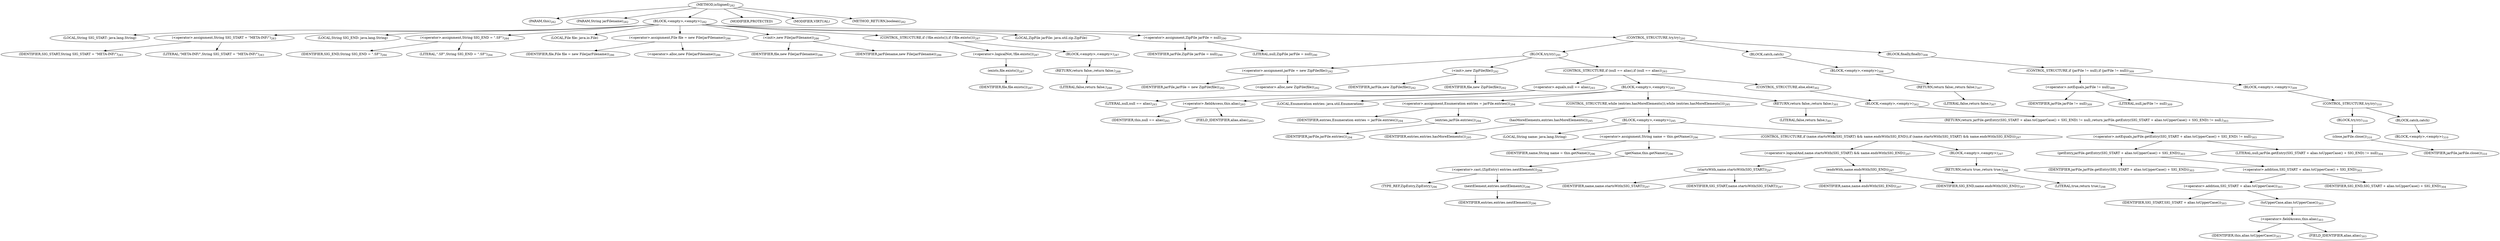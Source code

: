 digraph "isSigned" {  
"619" [label = <(METHOD,isSigned)<SUB>282</SUB>> ]
"620" [label = <(PARAM,this)<SUB>282</SUB>> ]
"621" [label = <(PARAM,String jarFilename)<SUB>282</SUB>> ]
"622" [label = <(BLOCK,&lt;empty&gt;,&lt;empty&gt;)<SUB>282</SUB>> ]
"623" [label = <(LOCAL,String SIG_START: java.lang.String)> ]
"624" [label = <(&lt;operator&gt;.assignment,String SIG_START = &quot;META-INF/&quot;)<SUB>283</SUB>> ]
"625" [label = <(IDENTIFIER,SIG_START,String SIG_START = &quot;META-INF/&quot;)<SUB>283</SUB>> ]
"626" [label = <(LITERAL,&quot;META-INF/&quot;,String SIG_START = &quot;META-INF/&quot;)<SUB>283</SUB>> ]
"627" [label = <(LOCAL,String SIG_END: java.lang.String)> ]
"628" [label = <(&lt;operator&gt;.assignment,String SIG_END = &quot;.SF&quot;)<SUB>284</SUB>> ]
"629" [label = <(IDENTIFIER,SIG_END,String SIG_END = &quot;.SF&quot;)<SUB>284</SUB>> ]
"630" [label = <(LITERAL,&quot;.SF&quot;,String SIG_END = &quot;.SF&quot;)<SUB>284</SUB>> ]
"43" [label = <(LOCAL,File file: java.io.File)> ]
"631" [label = <(&lt;operator&gt;.assignment,File file = new File(jarFilename))<SUB>286</SUB>> ]
"632" [label = <(IDENTIFIER,file,File file = new File(jarFilename))<SUB>286</SUB>> ]
"633" [label = <(&lt;operator&gt;.alloc,new File(jarFilename))<SUB>286</SUB>> ]
"634" [label = <(&lt;init&gt;,new File(jarFilename))<SUB>286</SUB>> ]
"42" [label = <(IDENTIFIER,file,new File(jarFilename))<SUB>286</SUB>> ]
"635" [label = <(IDENTIFIER,jarFilename,new File(jarFilename))<SUB>286</SUB>> ]
"636" [label = <(CONTROL_STRUCTURE,if (!file.exists()),if (!file.exists()))<SUB>287</SUB>> ]
"637" [label = <(&lt;operator&gt;.logicalNot,!file.exists())<SUB>287</SUB>> ]
"638" [label = <(exists,file.exists())<SUB>287</SUB>> ]
"639" [label = <(IDENTIFIER,file,file.exists())<SUB>287</SUB>> ]
"640" [label = <(BLOCK,&lt;empty&gt;,&lt;empty&gt;)<SUB>287</SUB>> ]
"641" [label = <(RETURN,return false;,return false;)<SUB>288</SUB>> ]
"642" [label = <(LITERAL,false,return false;)<SUB>288</SUB>> ]
"45" [label = <(LOCAL,ZipFile jarFile: java.util.zip.ZipFile)> ]
"643" [label = <(&lt;operator&gt;.assignment,ZipFile jarFile = null)<SUB>290</SUB>> ]
"644" [label = <(IDENTIFIER,jarFile,ZipFile jarFile = null)<SUB>290</SUB>> ]
"645" [label = <(LITERAL,null,ZipFile jarFile = null)<SUB>290</SUB>> ]
"646" [label = <(CONTROL_STRUCTURE,try,try)<SUB>291</SUB>> ]
"647" [label = <(BLOCK,try,try)<SUB>291</SUB>> ]
"648" [label = <(&lt;operator&gt;.assignment,jarFile = new ZipFile(file))<SUB>292</SUB>> ]
"649" [label = <(IDENTIFIER,jarFile,jarFile = new ZipFile(file))<SUB>292</SUB>> ]
"650" [label = <(&lt;operator&gt;.alloc,new ZipFile(file))<SUB>292</SUB>> ]
"651" [label = <(&lt;init&gt;,new ZipFile(file))<SUB>292</SUB>> ]
"44" [label = <(IDENTIFIER,jarFile,new ZipFile(file))<SUB>292</SUB>> ]
"652" [label = <(IDENTIFIER,file,new ZipFile(file))<SUB>292</SUB>> ]
"653" [label = <(CONTROL_STRUCTURE,if (null == alias),if (null == alias))<SUB>293</SUB>> ]
"654" [label = <(&lt;operator&gt;.equals,null == alias)<SUB>293</SUB>> ]
"655" [label = <(LITERAL,null,null == alias)<SUB>293</SUB>> ]
"656" [label = <(&lt;operator&gt;.fieldAccess,this.alias)<SUB>293</SUB>> ]
"657" [label = <(IDENTIFIER,this,null == alias)<SUB>293</SUB>> ]
"658" [label = <(FIELD_IDENTIFIER,alias,alias)<SUB>293</SUB>> ]
"659" [label = <(BLOCK,&lt;empty&gt;,&lt;empty&gt;)<SUB>293</SUB>> ]
"660" [label = <(LOCAL,Enumeration entries: java.util.Enumeration)> ]
"661" [label = <(&lt;operator&gt;.assignment,Enumeration entries = jarFile.entries())<SUB>294</SUB>> ]
"662" [label = <(IDENTIFIER,entries,Enumeration entries = jarFile.entries())<SUB>294</SUB>> ]
"663" [label = <(entries,jarFile.entries())<SUB>294</SUB>> ]
"664" [label = <(IDENTIFIER,jarFile,jarFile.entries())<SUB>294</SUB>> ]
"665" [label = <(CONTROL_STRUCTURE,while (entries.hasMoreElements()),while (entries.hasMoreElements()))<SUB>295</SUB>> ]
"666" [label = <(hasMoreElements,entries.hasMoreElements())<SUB>295</SUB>> ]
"667" [label = <(IDENTIFIER,entries,entries.hasMoreElements())<SUB>295</SUB>> ]
"668" [label = <(BLOCK,&lt;empty&gt;,&lt;empty&gt;)<SUB>295</SUB>> ]
"669" [label = <(LOCAL,String name: java.lang.String)> ]
"670" [label = <(&lt;operator&gt;.assignment,String name = this.getName())<SUB>296</SUB>> ]
"671" [label = <(IDENTIFIER,name,String name = this.getName())<SUB>296</SUB>> ]
"672" [label = <(getName,this.getName())<SUB>296</SUB>> ]
"673" [label = <(&lt;operator&gt;.cast,(ZipEntry) entries.nextElement())<SUB>296</SUB>> ]
"674" [label = <(TYPE_REF,ZipEntry,ZipEntry)<SUB>296</SUB>> ]
"675" [label = <(nextElement,entries.nextElement())<SUB>296</SUB>> ]
"676" [label = <(IDENTIFIER,entries,entries.nextElement())<SUB>296</SUB>> ]
"677" [label = <(CONTROL_STRUCTURE,if (name.startsWith(SIG_START) &amp;&amp; name.endsWith(SIG_END)),if (name.startsWith(SIG_START) &amp;&amp; name.endsWith(SIG_END)))<SUB>297</SUB>> ]
"678" [label = <(&lt;operator&gt;.logicalAnd,name.startsWith(SIG_START) &amp;&amp; name.endsWith(SIG_END))<SUB>297</SUB>> ]
"679" [label = <(startsWith,name.startsWith(SIG_START))<SUB>297</SUB>> ]
"680" [label = <(IDENTIFIER,name,name.startsWith(SIG_START))<SUB>297</SUB>> ]
"681" [label = <(IDENTIFIER,SIG_START,name.startsWith(SIG_START))<SUB>297</SUB>> ]
"682" [label = <(endsWith,name.endsWith(SIG_END))<SUB>297</SUB>> ]
"683" [label = <(IDENTIFIER,name,name.endsWith(SIG_END))<SUB>297</SUB>> ]
"684" [label = <(IDENTIFIER,SIG_END,name.endsWith(SIG_END))<SUB>297</SUB>> ]
"685" [label = <(BLOCK,&lt;empty&gt;,&lt;empty&gt;)<SUB>297</SUB>> ]
"686" [label = <(RETURN,return true;,return true;)<SUB>298</SUB>> ]
"687" [label = <(LITERAL,true,return true;)<SUB>298</SUB>> ]
"688" [label = <(RETURN,return false;,return false;)<SUB>301</SUB>> ]
"689" [label = <(LITERAL,false,return false;)<SUB>301</SUB>> ]
"690" [label = <(CONTROL_STRUCTURE,else,else)<SUB>302</SUB>> ]
"691" [label = <(BLOCK,&lt;empty&gt;,&lt;empty&gt;)<SUB>302</SUB>> ]
"692" [label = <(RETURN,return jarFile.getEntry(SIG_START + alias.toUpperCase() + SIG_END) != null;,return jarFile.getEntry(SIG_START + alias.toUpperCase() + SIG_END) != null;)<SUB>303</SUB>> ]
"693" [label = <(&lt;operator&gt;.notEquals,jarFile.getEntry(SIG_START + alias.toUpperCase() + SIG_END) != null)<SUB>303</SUB>> ]
"694" [label = <(getEntry,jarFile.getEntry(SIG_START + alias.toUpperCase() + SIG_END))<SUB>303</SUB>> ]
"695" [label = <(IDENTIFIER,jarFile,jarFile.getEntry(SIG_START + alias.toUpperCase() + SIG_END))<SUB>303</SUB>> ]
"696" [label = <(&lt;operator&gt;.addition,SIG_START + alias.toUpperCase() + SIG_END)<SUB>303</SUB>> ]
"697" [label = <(&lt;operator&gt;.addition,SIG_START + alias.toUpperCase())<SUB>303</SUB>> ]
"698" [label = <(IDENTIFIER,SIG_START,SIG_START + alias.toUpperCase())<SUB>303</SUB>> ]
"699" [label = <(toUpperCase,alias.toUpperCase())<SUB>303</SUB>> ]
"700" [label = <(&lt;operator&gt;.fieldAccess,this.alias)<SUB>303</SUB>> ]
"701" [label = <(IDENTIFIER,this,alias.toUpperCase())<SUB>303</SUB>> ]
"702" [label = <(FIELD_IDENTIFIER,alias,alias)<SUB>303</SUB>> ]
"703" [label = <(IDENTIFIER,SIG_END,SIG_START + alias.toUpperCase() + SIG_END)<SUB>304</SUB>> ]
"704" [label = <(LITERAL,null,jarFile.getEntry(SIG_START + alias.toUpperCase() + SIG_END) != null)<SUB>304</SUB>> ]
"705" [label = <(BLOCK,catch,catch)> ]
"706" [label = <(BLOCK,&lt;empty&gt;,&lt;empty&gt;)<SUB>306</SUB>> ]
"707" [label = <(RETURN,return false;,return false;)<SUB>307</SUB>> ]
"708" [label = <(LITERAL,false,return false;)<SUB>307</SUB>> ]
"709" [label = <(BLOCK,finally,finally)<SUB>308</SUB>> ]
"710" [label = <(CONTROL_STRUCTURE,if (jarFile != null),if (jarFile != null))<SUB>309</SUB>> ]
"711" [label = <(&lt;operator&gt;.notEquals,jarFile != null)<SUB>309</SUB>> ]
"712" [label = <(IDENTIFIER,jarFile,jarFile != null)<SUB>309</SUB>> ]
"713" [label = <(LITERAL,null,jarFile != null)<SUB>309</SUB>> ]
"714" [label = <(BLOCK,&lt;empty&gt;,&lt;empty&gt;)<SUB>309</SUB>> ]
"715" [label = <(CONTROL_STRUCTURE,try,try)<SUB>310</SUB>> ]
"716" [label = <(BLOCK,try,try)<SUB>310</SUB>> ]
"717" [label = <(close,jarFile.close())<SUB>310</SUB>> ]
"718" [label = <(IDENTIFIER,jarFile,jarFile.close())<SUB>310</SUB>> ]
"719" [label = <(BLOCK,catch,catch)> ]
"720" [label = <(BLOCK,&lt;empty&gt;,&lt;empty&gt;)<SUB>310</SUB>> ]
"721" [label = <(MODIFIER,PROTECTED)> ]
"722" [label = <(MODIFIER,VIRTUAL)> ]
"723" [label = <(METHOD_RETURN,boolean)<SUB>282</SUB>> ]
  "619" -> "620" 
  "619" -> "621" 
  "619" -> "622" 
  "619" -> "721" 
  "619" -> "722" 
  "619" -> "723" 
  "622" -> "623" 
  "622" -> "624" 
  "622" -> "627" 
  "622" -> "628" 
  "622" -> "43" 
  "622" -> "631" 
  "622" -> "634" 
  "622" -> "636" 
  "622" -> "45" 
  "622" -> "643" 
  "622" -> "646" 
  "624" -> "625" 
  "624" -> "626" 
  "628" -> "629" 
  "628" -> "630" 
  "631" -> "632" 
  "631" -> "633" 
  "634" -> "42" 
  "634" -> "635" 
  "636" -> "637" 
  "636" -> "640" 
  "637" -> "638" 
  "638" -> "639" 
  "640" -> "641" 
  "641" -> "642" 
  "643" -> "644" 
  "643" -> "645" 
  "646" -> "647" 
  "646" -> "705" 
  "646" -> "709" 
  "647" -> "648" 
  "647" -> "651" 
  "647" -> "653" 
  "648" -> "649" 
  "648" -> "650" 
  "651" -> "44" 
  "651" -> "652" 
  "653" -> "654" 
  "653" -> "659" 
  "653" -> "690" 
  "654" -> "655" 
  "654" -> "656" 
  "656" -> "657" 
  "656" -> "658" 
  "659" -> "660" 
  "659" -> "661" 
  "659" -> "665" 
  "659" -> "688" 
  "661" -> "662" 
  "661" -> "663" 
  "663" -> "664" 
  "665" -> "666" 
  "665" -> "668" 
  "666" -> "667" 
  "668" -> "669" 
  "668" -> "670" 
  "668" -> "677" 
  "670" -> "671" 
  "670" -> "672" 
  "672" -> "673" 
  "673" -> "674" 
  "673" -> "675" 
  "675" -> "676" 
  "677" -> "678" 
  "677" -> "685" 
  "678" -> "679" 
  "678" -> "682" 
  "679" -> "680" 
  "679" -> "681" 
  "682" -> "683" 
  "682" -> "684" 
  "685" -> "686" 
  "686" -> "687" 
  "688" -> "689" 
  "690" -> "691" 
  "691" -> "692" 
  "692" -> "693" 
  "693" -> "694" 
  "693" -> "704" 
  "694" -> "695" 
  "694" -> "696" 
  "696" -> "697" 
  "696" -> "703" 
  "697" -> "698" 
  "697" -> "699" 
  "699" -> "700" 
  "700" -> "701" 
  "700" -> "702" 
  "705" -> "706" 
  "706" -> "707" 
  "707" -> "708" 
  "709" -> "710" 
  "710" -> "711" 
  "710" -> "714" 
  "711" -> "712" 
  "711" -> "713" 
  "714" -> "715" 
  "715" -> "716" 
  "715" -> "719" 
  "716" -> "717" 
  "717" -> "718" 
  "719" -> "720" 
}
